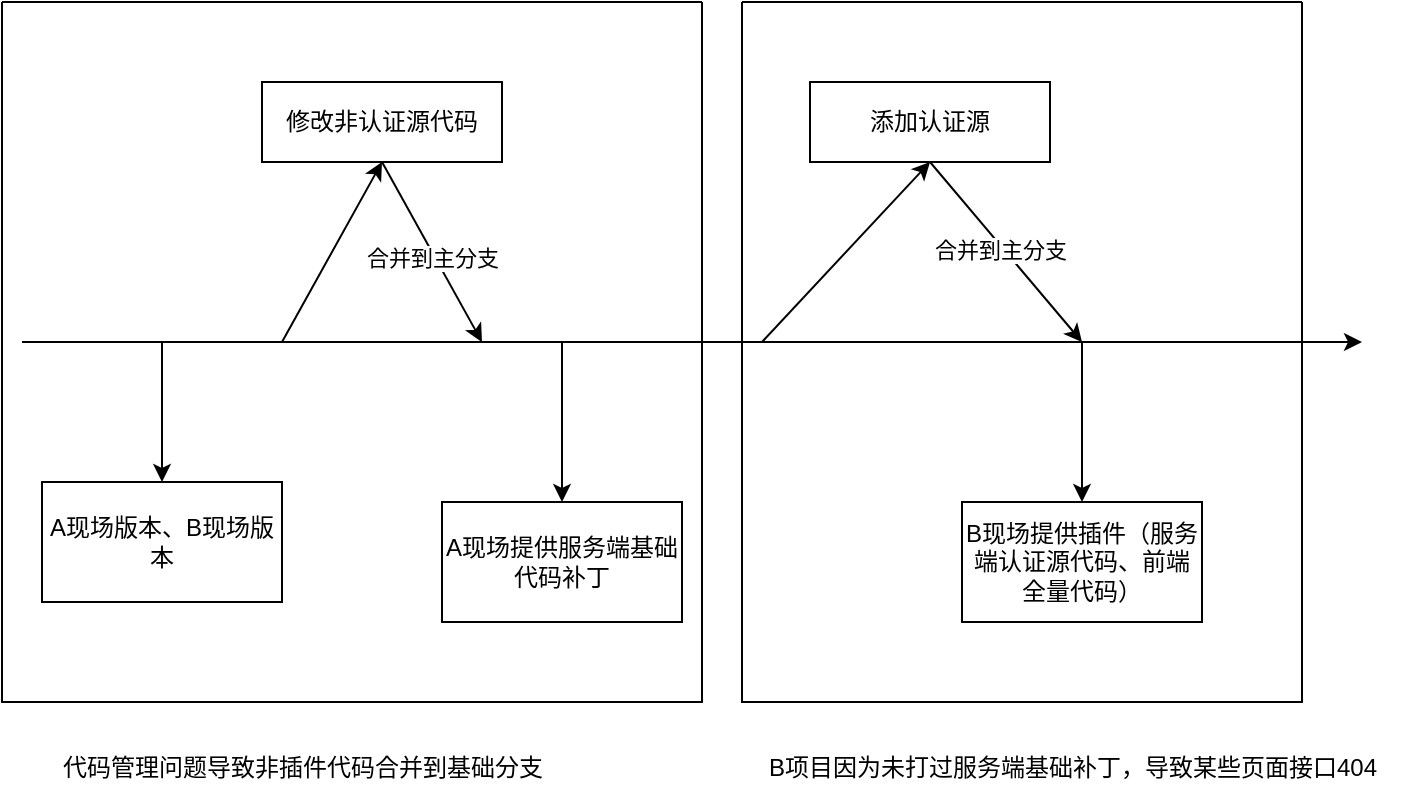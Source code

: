 <mxfile version="22.1.21" type="github">
  <diagram id="C5RBs43oDa-KdzZeNtuy" name="Page-1">
    <mxGraphModel dx="1434" dy="746" grid="1" gridSize="10" guides="1" tooltips="1" connect="1" arrows="1" fold="1" page="1" pageScale="1" pageWidth="827" pageHeight="1169" math="0" shadow="0">
      <root>
        <mxCell id="WIyWlLk6GJQsqaUBKTNV-0" />
        <mxCell id="WIyWlLk6GJQsqaUBKTNV-1" parent="WIyWlLk6GJQsqaUBKTNV-0" />
        <mxCell id="pUkm8QdomP2-PVzD1X2--1" value="" style="endArrow=classic;html=1;rounded=0;" edge="1" parent="WIyWlLk6GJQsqaUBKTNV-1">
          <mxGeometry width="50" height="50" relative="1" as="geometry">
            <mxPoint x="20" y="340" as="sourcePoint" />
            <mxPoint x="690" y="340" as="targetPoint" />
          </mxGeometry>
        </mxCell>
        <mxCell id="pUkm8QdomP2-PVzD1X2--4" value="" style="endArrow=classic;html=1;rounded=0;entryX=0.5;entryY=1;entryDx=0;entryDy=0;" edge="1" parent="WIyWlLk6GJQsqaUBKTNV-1" target="pUkm8QdomP2-PVzD1X2--0">
          <mxGeometry width="50" height="50" relative="1" as="geometry">
            <mxPoint x="150" y="340" as="sourcePoint" />
            <mxPoint x="440" y="360" as="targetPoint" />
          </mxGeometry>
        </mxCell>
        <mxCell id="pUkm8QdomP2-PVzD1X2--5" value="A现场版本、B现场版本" style="rounded=0;whiteSpace=wrap;html=1;" vertex="1" parent="WIyWlLk6GJQsqaUBKTNV-1">
          <mxGeometry x="30" y="410" width="120" height="60" as="geometry" />
        </mxCell>
        <mxCell id="pUkm8QdomP2-PVzD1X2--6" value="" style="endArrow=classic;html=1;rounded=0;entryX=0.5;entryY=0;entryDx=0;entryDy=0;" edge="1" parent="WIyWlLk6GJQsqaUBKTNV-1" target="pUkm8QdomP2-PVzD1X2--5">
          <mxGeometry width="50" height="50" relative="1" as="geometry">
            <mxPoint x="90" y="340" as="sourcePoint" />
            <mxPoint x="440" y="360" as="targetPoint" />
          </mxGeometry>
        </mxCell>
        <mxCell id="pUkm8QdomP2-PVzD1X2--8" value="添加认证源" style="rounded=0;whiteSpace=wrap;html=1;" vertex="1" parent="WIyWlLk6GJQsqaUBKTNV-1">
          <mxGeometry x="414" y="210" width="120" height="40" as="geometry" />
        </mxCell>
        <mxCell id="pUkm8QdomP2-PVzD1X2--9" value="" style="endArrow=classic;html=1;rounded=0;entryX=0.5;entryY=1;entryDx=0;entryDy=0;" edge="1" parent="WIyWlLk6GJQsqaUBKTNV-1" target="pUkm8QdomP2-PVzD1X2--8">
          <mxGeometry width="50" height="50" relative="1" as="geometry">
            <mxPoint x="390" y="340" as="sourcePoint" />
            <mxPoint x="610" y="360" as="targetPoint" />
          </mxGeometry>
        </mxCell>
        <mxCell id="pUkm8QdomP2-PVzD1X2--10" value="A现场提供服务端基础代码补丁" style="rounded=0;whiteSpace=wrap;html=1;" vertex="1" parent="WIyWlLk6GJQsqaUBKTNV-1">
          <mxGeometry x="230" y="420" width="120" height="60" as="geometry" />
        </mxCell>
        <mxCell id="pUkm8QdomP2-PVzD1X2--12" value="" style="endArrow=classic;html=1;rounded=0;exitX=0.5;exitY=1;exitDx=0;exitDy=0;" edge="1" parent="WIyWlLk6GJQsqaUBKTNV-1" source="pUkm8QdomP2-PVzD1X2--0">
          <mxGeometry width="50" height="50" relative="1" as="geometry">
            <mxPoint x="390" y="410" as="sourcePoint" />
            <mxPoint x="250" y="340" as="targetPoint" />
          </mxGeometry>
        </mxCell>
        <mxCell id="pUkm8QdomP2-PVzD1X2--13" value="合并到主分支" style="edgeLabel;html=1;align=center;verticalAlign=middle;resizable=0;points=[];" vertex="1" connectable="0" parent="pUkm8QdomP2-PVzD1X2--12">
          <mxGeometry x="0.04" y="-1" relative="1" as="geometry">
            <mxPoint as="offset" />
          </mxGeometry>
        </mxCell>
        <mxCell id="pUkm8QdomP2-PVzD1X2--14" value="" style="endArrow=classic;html=1;rounded=0;exitX=0.5;exitY=1;exitDx=0;exitDy=0;" edge="1" parent="WIyWlLk6GJQsqaUBKTNV-1" source="pUkm8QdomP2-PVzD1X2--8">
          <mxGeometry width="50" height="50" relative="1" as="geometry">
            <mxPoint x="390" y="410" as="sourcePoint" />
            <mxPoint x="550" y="340" as="targetPoint" />
          </mxGeometry>
        </mxCell>
        <mxCell id="pUkm8QdomP2-PVzD1X2--15" value="合并到主分支" style="edgeLabel;html=1;align=center;verticalAlign=middle;resizable=0;points=[];" vertex="1" connectable="0" parent="pUkm8QdomP2-PVzD1X2--14">
          <mxGeometry x="-0.046" y="-2" relative="1" as="geometry">
            <mxPoint as="offset" />
          </mxGeometry>
        </mxCell>
        <mxCell id="pUkm8QdomP2-PVzD1X2--16" value="" style="endArrow=classic;html=1;rounded=0;entryX=0.5;entryY=0;entryDx=0;entryDy=0;" edge="1" parent="WIyWlLk6GJQsqaUBKTNV-1" target="pUkm8QdomP2-PVzD1X2--10">
          <mxGeometry width="50" height="50" relative="1" as="geometry">
            <mxPoint x="290" y="340" as="sourcePoint" />
            <mxPoint x="440" y="360" as="targetPoint" />
            <Array as="points">
              <mxPoint x="290" y="380" />
            </Array>
          </mxGeometry>
        </mxCell>
        <mxCell id="pUkm8QdomP2-PVzD1X2--17" value="B现场提供插件（服务端认证源代码、前端全量代码）" style="rounded=0;whiteSpace=wrap;html=1;" vertex="1" parent="WIyWlLk6GJQsqaUBKTNV-1">
          <mxGeometry x="490" y="420" width="120" height="60" as="geometry" />
        </mxCell>
        <mxCell id="pUkm8QdomP2-PVzD1X2--18" value="" style="endArrow=classic;html=1;rounded=0;entryX=0.5;entryY=0;entryDx=0;entryDy=0;" edge="1" parent="WIyWlLk6GJQsqaUBKTNV-1" target="pUkm8QdomP2-PVzD1X2--17">
          <mxGeometry width="50" height="50" relative="1" as="geometry">
            <mxPoint x="550" y="340" as="sourcePoint" />
            <mxPoint x="700" y="360" as="targetPoint" />
            <Array as="points">
              <mxPoint x="550" y="380" />
            </Array>
          </mxGeometry>
        </mxCell>
        <mxCell id="pUkm8QdomP2-PVzD1X2--19" value="" style="swimlane;startSize=0;" vertex="1" parent="WIyWlLk6GJQsqaUBKTNV-1">
          <mxGeometry x="10" y="170" width="350" height="350" as="geometry" />
        </mxCell>
        <mxCell id="pUkm8QdomP2-PVzD1X2--0" value="修改非认证源代码" style="rounded=0;whiteSpace=wrap;html=1;" vertex="1" parent="pUkm8QdomP2-PVzD1X2--19">
          <mxGeometry x="130" y="40" width="120" height="40" as="geometry" />
        </mxCell>
        <mxCell id="pUkm8QdomP2-PVzD1X2--20" value="代码管理问题导致非插件代码合并到基础分支" style="text;html=1;align=center;verticalAlign=middle;resizable=0;points=[];autosize=1;strokeColor=none;fillColor=none;" vertex="1" parent="WIyWlLk6GJQsqaUBKTNV-1">
          <mxGeometry x="30" y="538" width="260" height="30" as="geometry" />
        </mxCell>
        <mxCell id="pUkm8QdomP2-PVzD1X2--21" value="" style="swimlane;startSize=0;" vertex="1" parent="WIyWlLk6GJQsqaUBKTNV-1">
          <mxGeometry x="380" y="170" width="280" height="350" as="geometry" />
        </mxCell>
        <mxCell id="pUkm8QdomP2-PVzD1X2--22" value="B项目因为未打过服务端基础补丁，导致某些页面接口404" style="text;html=1;align=center;verticalAlign=middle;resizable=0;points=[];autosize=1;strokeColor=none;fillColor=none;" vertex="1" parent="WIyWlLk6GJQsqaUBKTNV-1">
          <mxGeometry x="380" y="538" width="330" height="30" as="geometry" />
        </mxCell>
      </root>
    </mxGraphModel>
  </diagram>
</mxfile>
